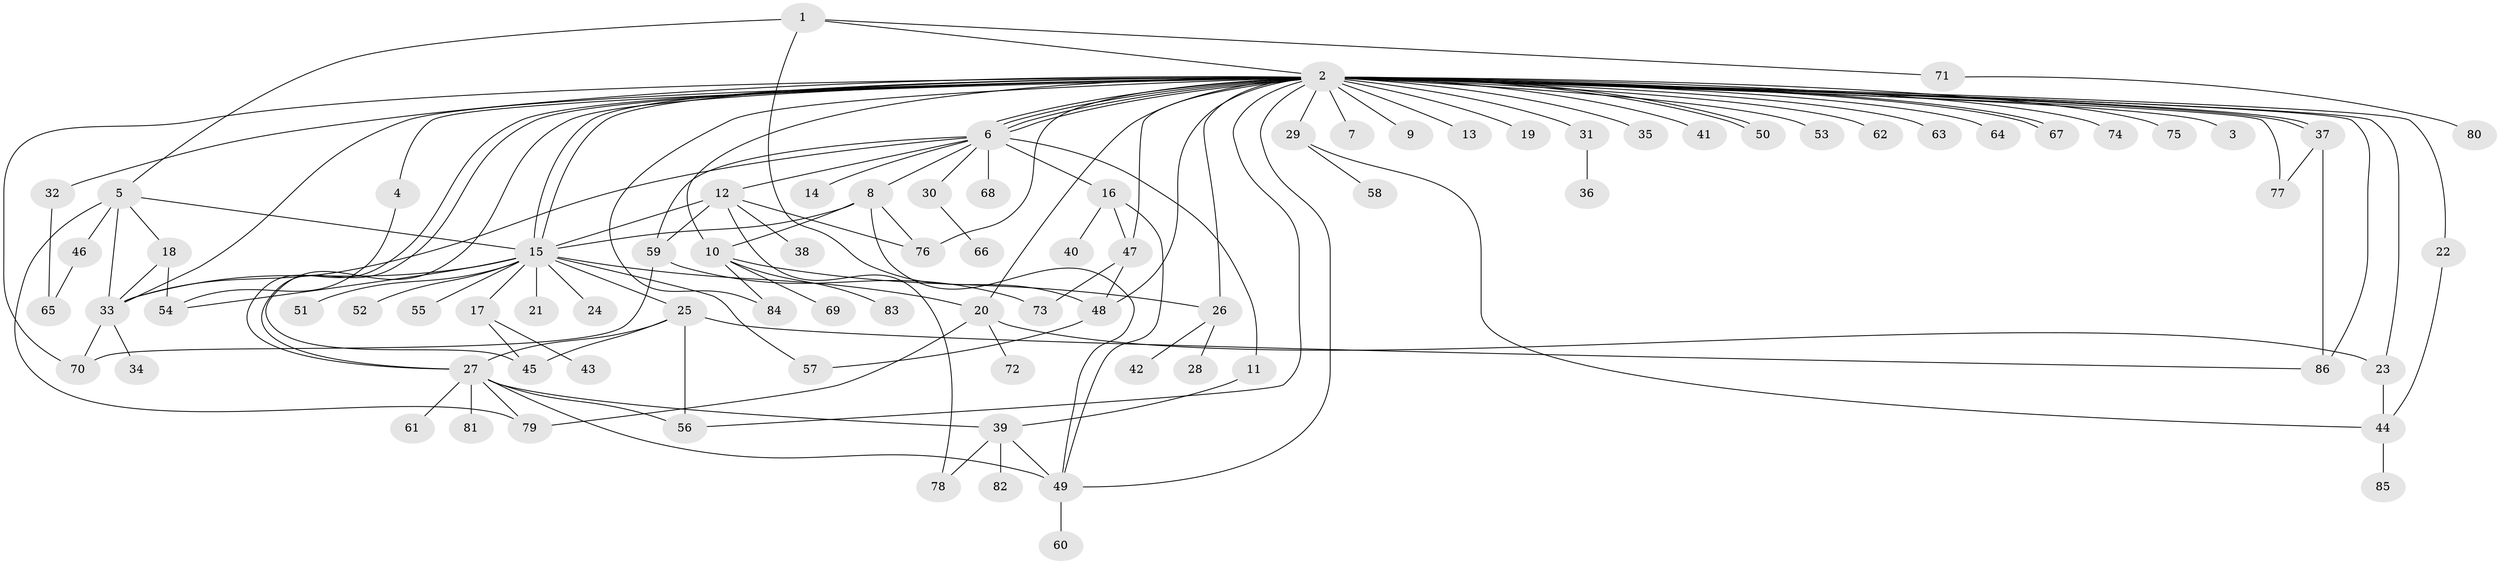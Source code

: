 // Generated by graph-tools (version 1.1) at 2025/01/03/09/25 03:01:51]
// undirected, 86 vertices, 136 edges
graph export_dot {
graph [start="1"]
  node [color=gray90,style=filled];
  1;
  2;
  3;
  4;
  5;
  6;
  7;
  8;
  9;
  10;
  11;
  12;
  13;
  14;
  15;
  16;
  17;
  18;
  19;
  20;
  21;
  22;
  23;
  24;
  25;
  26;
  27;
  28;
  29;
  30;
  31;
  32;
  33;
  34;
  35;
  36;
  37;
  38;
  39;
  40;
  41;
  42;
  43;
  44;
  45;
  46;
  47;
  48;
  49;
  50;
  51;
  52;
  53;
  54;
  55;
  56;
  57;
  58;
  59;
  60;
  61;
  62;
  63;
  64;
  65;
  66;
  67;
  68;
  69;
  70;
  71;
  72;
  73;
  74;
  75;
  76;
  77;
  78;
  79;
  80;
  81;
  82;
  83;
  84;
  85;
  86;
  1 -- 2;
  1 -- 5;
  1 -- 48;
  1 -- 71;
  2 -- 3;
  2 -- 4;
  2 -- 6;
  2 -- 6;
  2 -- 6;
  2 -- 6;
  2 -- 7;
  2 -- 9;
  2 -- 10;
  2 -- 13;
  2 -- 15;
  2 -- 15;
  2 -- 19;
  2 -- 20;
  2 -- 22;
  2 -- 23;
  2 -- 26;
  2 -- 27;
  2 -- 27;
  2 -- 29;
  2 -- 31;
  2 -- 32;
  2 -- 33;
  2 -- 35;
  2 -- 37;
  2 -- 37;
  2 -- 41;
  2 -- 45;
  2 -- 47;
  2 -- 48;
  2 -- 49;
  2 -- 50;
  2 -- 50;
  2 -- 53;
  2 -- 56;
  2 -- 62;
  2 -- 63;
  2 -- 64;
  2 -- 67;
  2 -- 67;
  2 -- 70;
  2 -- 74;
  2 -- 75;
  2 -- 76;
  2 -- 77;
  2 -- 84;
  2 -- 86;
  4 -- 54;
  5 -- 15;
  5 -- 18;
  5 -- 33;
  5 -- 46;
  5 -- 79;
  6 -- 8;
  6 -- 11;
  6 -- 12;
  6 -- 14;
  6 -- 16;
  6 -- 30;
  6 -- 33;
  6 -- 59;
  6 -- 68;
  8 -- 10;
  8 -- 15;
  8 -- 49;
  8 -- 76;
  10 -- 26;
  10 -- 69;
  10 -- 83;
  10 -- 84;
  11 -- 39;
  12 -- 15;
  12 -- 38;
  12 -- 59;
  12 -- 76;
  12 -- 78;
  15 -- 17;
  15 -- 20;
  15 -- 21;
  15 -- 24;
  15 -- 25;
  15 -- 33;
  15 -- 51;
  15 -- 52;
  15 -- 54;
  15 -- 55;
  15 -- 57;
  16 -- 40;
  16 -- 47;
  16 -- 49;
  17 -- 43;
  17 -- 45;
  18 -- 33;
  18 -- 54;
  20 -- 23;
  20 -- 72;
  20 -- 79;
  22 -- 44;
  23 -- 44;
  25 -- 27;
  25 -- 45;
  25 -- 56;
  25 -- 86;
  26 -- 28;
  26 -- 42;
  27 -- 39;
  27 -- 49;
  27 -- 56;
  27 -- 61;
  27 -- 79;
  27 -- 81;
  29 -- 44;
  29 -- 58;
  30 -- 66;
  31 -- 36;
  32 -- 65;
  33 -- 34;
  33 -- 70;
  37 -- 77;
  37 -- 86;
  39 -- 49;
  39 -- 78;
  39 -- 82;
  44 -- 85;
  46 -- 65;
  47 -- 48;
  47 -- 73;
  48 -- 57;
  49 -- 60;
  59 -- 70;
  59 -- 73;
  71 -- 80;
}
